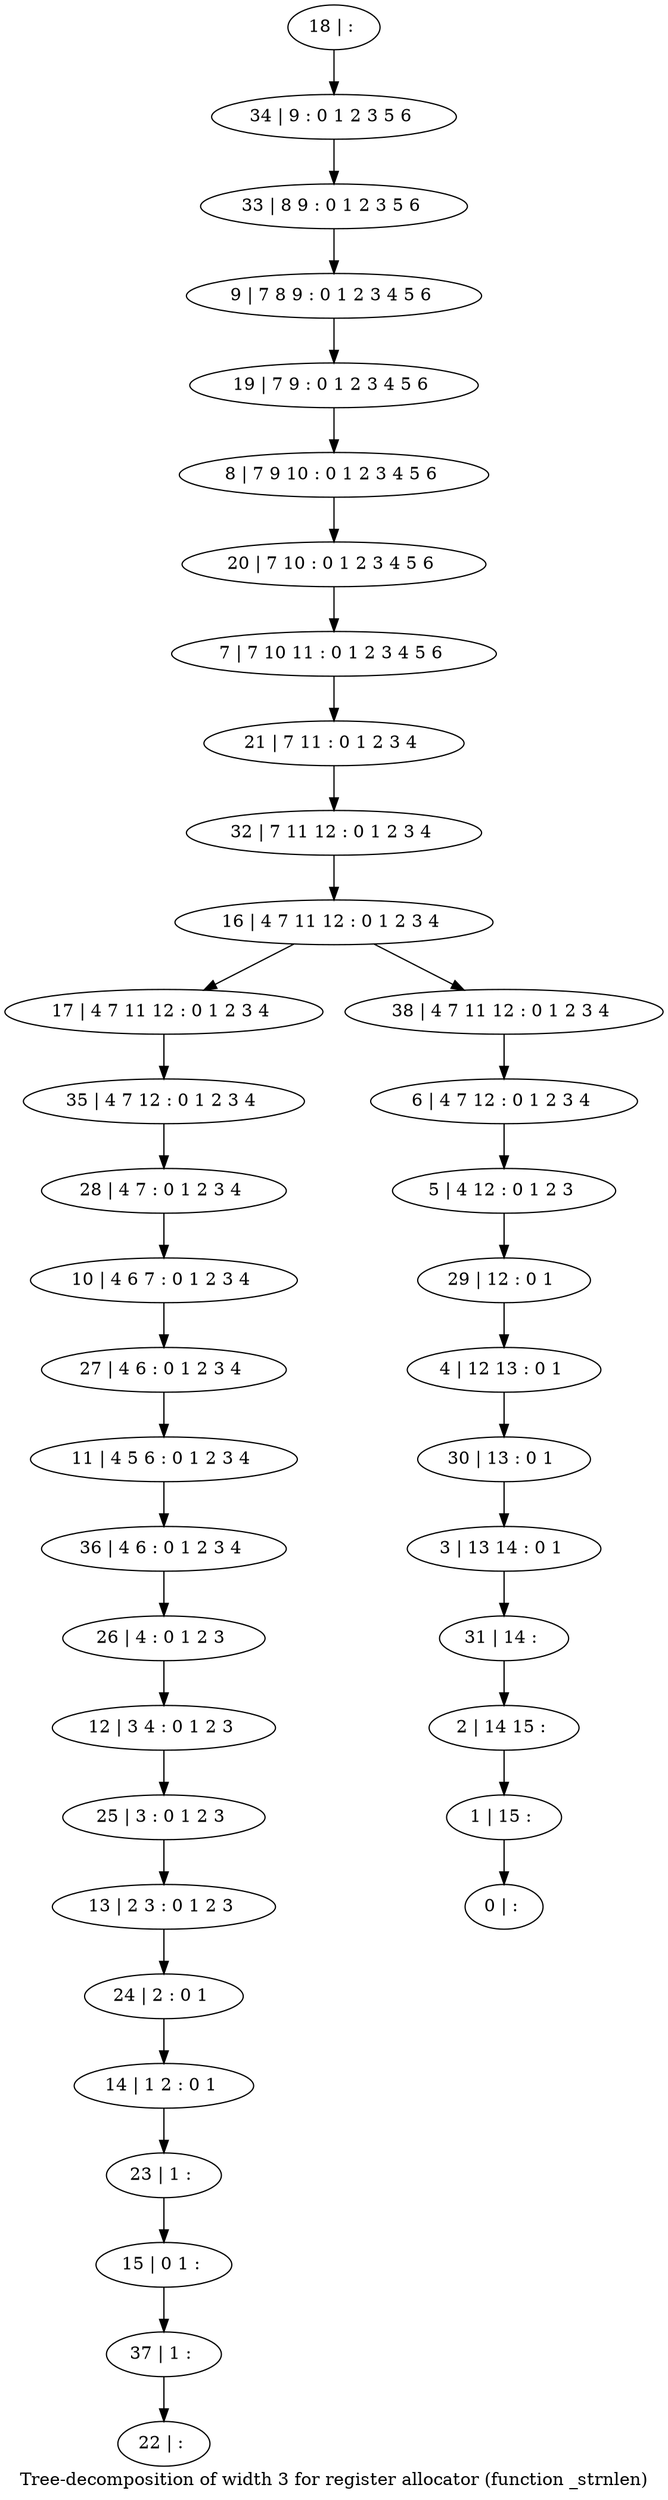 digraph G {
graph [label="Tree-decomposition of width 3 for register allocator (function _strnlen)"]
0[label="0 | : "];
1[label="1 | 15 : "];
2[label="2 | 14 15 : "];
3[label="3 | 13 14 : 0 1 "];
4[label="4 | 12 13 : 0 1 "];
5[label="5 | 4 12 : 0 1 2 3 "];
6[label="6 | 4 7 12 : 0 1 2 3 4 "];
7[label="7 | 7 10 11 : 0 1 2 3 4 5 6 "];
8[label="8 | 7 9 10 : 0 1 2 3 4 5 6 "];
9[label="9 | 7 8 9 : 0 1 2 3 4 5 6 "];
10[label="10 | 4 6 7 : 0 1 2 3 4 "];
11[label="11 | 4 5 6 : 0 1 2 3 4 "];
12[label="12 | 3 4 : 0 1 2 3 "];
13[label="13 | 2 3 : 0 1 2 3 "];
14[label="14 | 1 2 : 0 1 "];
15[label="15 | 0 1 : "];
16[label="16 | 4 7 11 12 : 0 1 2 3 4 "];
17[label="17 | 4 7 11 12 : 0 1 2 3 4 "];
18[label="18 | : "];
19[label="19 | 7 9 : 0 1 2 3 4 5 6 "];
20[label="20 | 7 10 : 0 1 2 3 4 5 6 "];
21[label="21 | 7 11 : 0 1 2 3 4 "];
22[label="22 | : "];
23[label="23 | 1 : "];
24[label="24 | 2 : 0 1 "];
25[label="25 | 3 : 0 1 2 3 "];
26[label="26 | 4 : 0 1 2 3 "];
27[label="27 | 4 6 : 0 1 2 3 4 "];
28[label="28 | 4 7 : 0 1 2 3 4 "];
29[label="29 | 12 : 0 1 "];
30[label="30 | 13 : 0 1 "];
31[label="31 | 14 : "];
32[label="32 | 7 11 12 : 0 1 2 3 4 "];
33[label="33 | 8 9 : 0 1 2 3 5 6 "];
34[label="34 | 9 : 0 1 2 3 5 6 "];
35[label="35 | 4 7 12 : 0 1 2 3 4 "];
36[label="36 | 4 6 : 0 1 2 3 4 "];
37[label="37 | 1 : "];
38[label="38 | 4 7 11 12 : 0 1 2 3 4 "];
23->15 ;
14->23 ;
24->14 ;
13->24 ;
25->13 ;
12->25 ;
26->12 ;
27->11 ;
10->27 ;
28->10 ;
35->28 ;
17->35 ;
36->26 ;
11->36 ;
37->22 ;
15->37 ;
18->34 ;
34->33 ;
33->9 ;
9->19 ;
19->8 ;
8->20 ;
20->7 ;
7->21 ;
21->32 ;
32->16 ;
6->5 ;
5->29 ;
29->4 ;
4->30 ;
30->3 ;
3->31 ;
31->2 ;
2->1 ;
1->0 ;
38->6 ;
16->17 ;
16->38 ;
}

